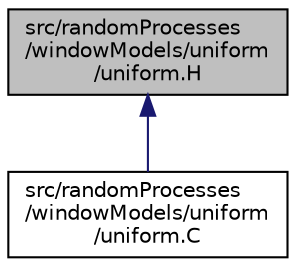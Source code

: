 digraph "src/randomProcesses/windowModels/uniform/uniform.H"
{
  bgcolor="transparent";
  edge [fontname="Helvetica",fontsize="10",labelfontname="Helvetica",labelfontsize="10"];
  node [fontname="Helvetica",fontsize="10",shape=record];
  Node1 [label="src/randomProcesses\l/windowModels/uniform\l/uniform.H",height=0.2,width=0.4,color="black", fillcolor="grey75", style="filled" fontcolor="black"];
  Node1 -> Node2 [dir="back",color="midnightblue",fontsize="10",style="solid",fontname="Helvetica"];
  Node2 [label="src/randomProcesses\l/windowModels/uniform\l/uniform.C",height=0.2,width=0.4,color="black",URL="$src_2randomProcesses_2windowModels_2uniform_2uniform_8C.html"];
}
